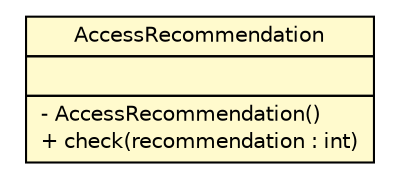 #!/usr/local/bin/dot
#
# Class diagram 
# Generated by UMLGraph version R5_6 (http://www.umlgraph.org/)
#

digraph G {
	edge [fontname="Helvetica",fontsize=10,labelfontname="Helvetica",labelfontsize=10];
	node [fontname="Helvetica",fontsize=10,shape=plaintext];
	nodesep=0.25;
	ranksep=0.5;
	// org.ietf.nea.pb.validate.rules.AccessRecommendation
	c22456 [label=<<table title="org.ietf.nea.pb.validate.rules.AccessRecommendation" border="0" cellborder="1" cellspacing="0" cellpadding="2" port="p" bgcolor="lemonChiffon" href="./AccessRecommendation.html">
		<tr><td><table border="0" cellspacing="0" cellpadding="1">
<tr><td align="center" balign="center"> AccessRecommendation </td></tr>
		</table></td></tr>
		<tr><td><table border="0" cellspacing="0" cellpadding="1">
<tr><td align="left" balign="left">  </td></tr>
		</table></td></tr>
		<tr><td><table border="0" cellspacing="0" cellpadding="1">
<tr><td align="left" balign="left"> - AccessRecommendation() </td></tr>
<tr><td align="left" balign="left"> + check(recommendation : int) </td></tr>
		</table></td></tr>
		</table>>, URL="./AccessRecommendation.html", fontname="Helvetica", fontcolor="black", fontsize=10.0];
}

